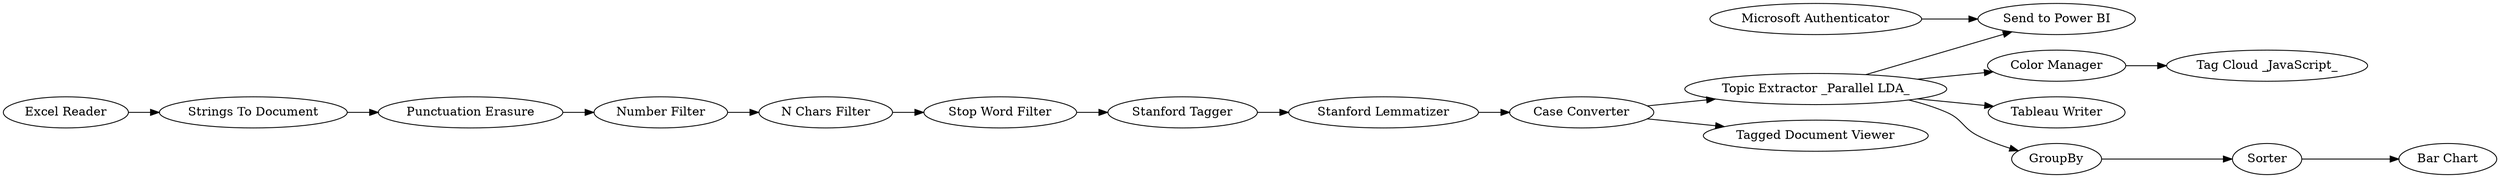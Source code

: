 digraph {
	781 -> 780
	33 -> 296
	771 -> 29
	296 -> 780
	296 -> 769
	775 -> 777
	31 -> 42
	30 -> 31
	29 -> 30
	296 -> 778
	45 -> 33
	33 -> 43
	46 -> 45
	296 -> 774
	42 -> 46
	779 -> 771
	769 -> 768
	774 -> 775
	774 [label=GroupBy]
	781 [label="Microsoft Authenticator"]
	31 [label="N Chars Filter"]
	778 [label="Tableau Writer"]
	775 [label=Sorter]
	42 [label="Stop Word Filter"]
	768 [label="Tag Cloud _JavaScript_"]
	296 [label="Topic Extractor _Parallel LDA_"]
	777 [label="Bar Chart"]
	771 [label="Strings To Document"]
	779 [label="Excel Reader"]
	43 [label="Tagged Document Viewer"]
	29 [label="Punctuation Erasure"]
	769 [label="Color Manager"]
	46 [label="Stanford Tagger"]
	33 [label="Case Converter"]
	30 [label="Number Filter"]
	45 [label="Stanford Lemmatizer"]
	780 [label="Send to Power BI"]
	rankdir=LR
}
